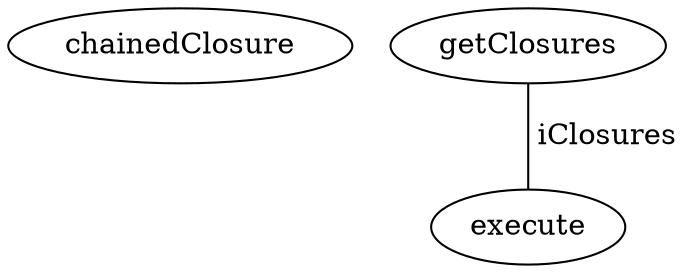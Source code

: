 digraph G {
chainedClosure;
getClosures;
execute;
getClosures -> execute [label=" iClosures", dir=none];
}